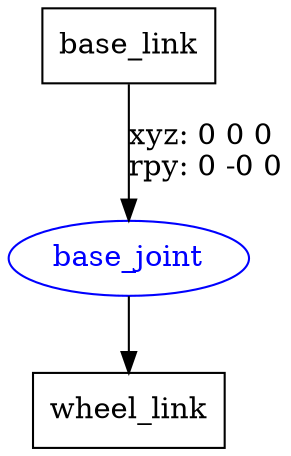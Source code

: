 digraph G {
node [shape=box];
"base_link" [label="base_link"];
"wheel_link" [label="wheel_link"];
node [shape=ellipse, color=blue, fontcolor=blue];
"base_link" -> "base_joint" [label="xyz: 0 0 0 \nrpy: 0 -0 0"]
"base_joint" -> "wheel_link"
}
